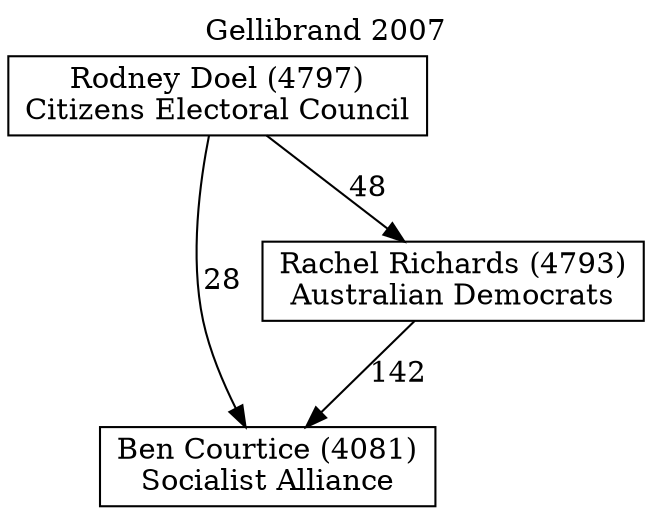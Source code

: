 // House preference flow
digraph "Ben Courtice (4081)_Gellibrand_2007" {
	graph [label="Gellibrand 2007" labelloc=t mclimit=10]
	node [shape=box]
	"Ben Courtice (4081)" [label="Ben Courtice (4081)
Socialist Alliance"]
	"Rachel Richards (4793)" [label="Rachel Richards (4793)
Australian Democrats"]
	"Rodney Doel (4797)" [label="Rodney Doel (4797)
Citizens Electoral Council"]
	"Rachel Richards (4793)" -> "Ben Courtice (4081)" [label=142]
	"Rodney Doel (4797)" -> "Rachel Richards (4793)" [label=48]
	"Rodney Doel (4797)" -> "Ben Courtice (4081)" [label=28]
}
